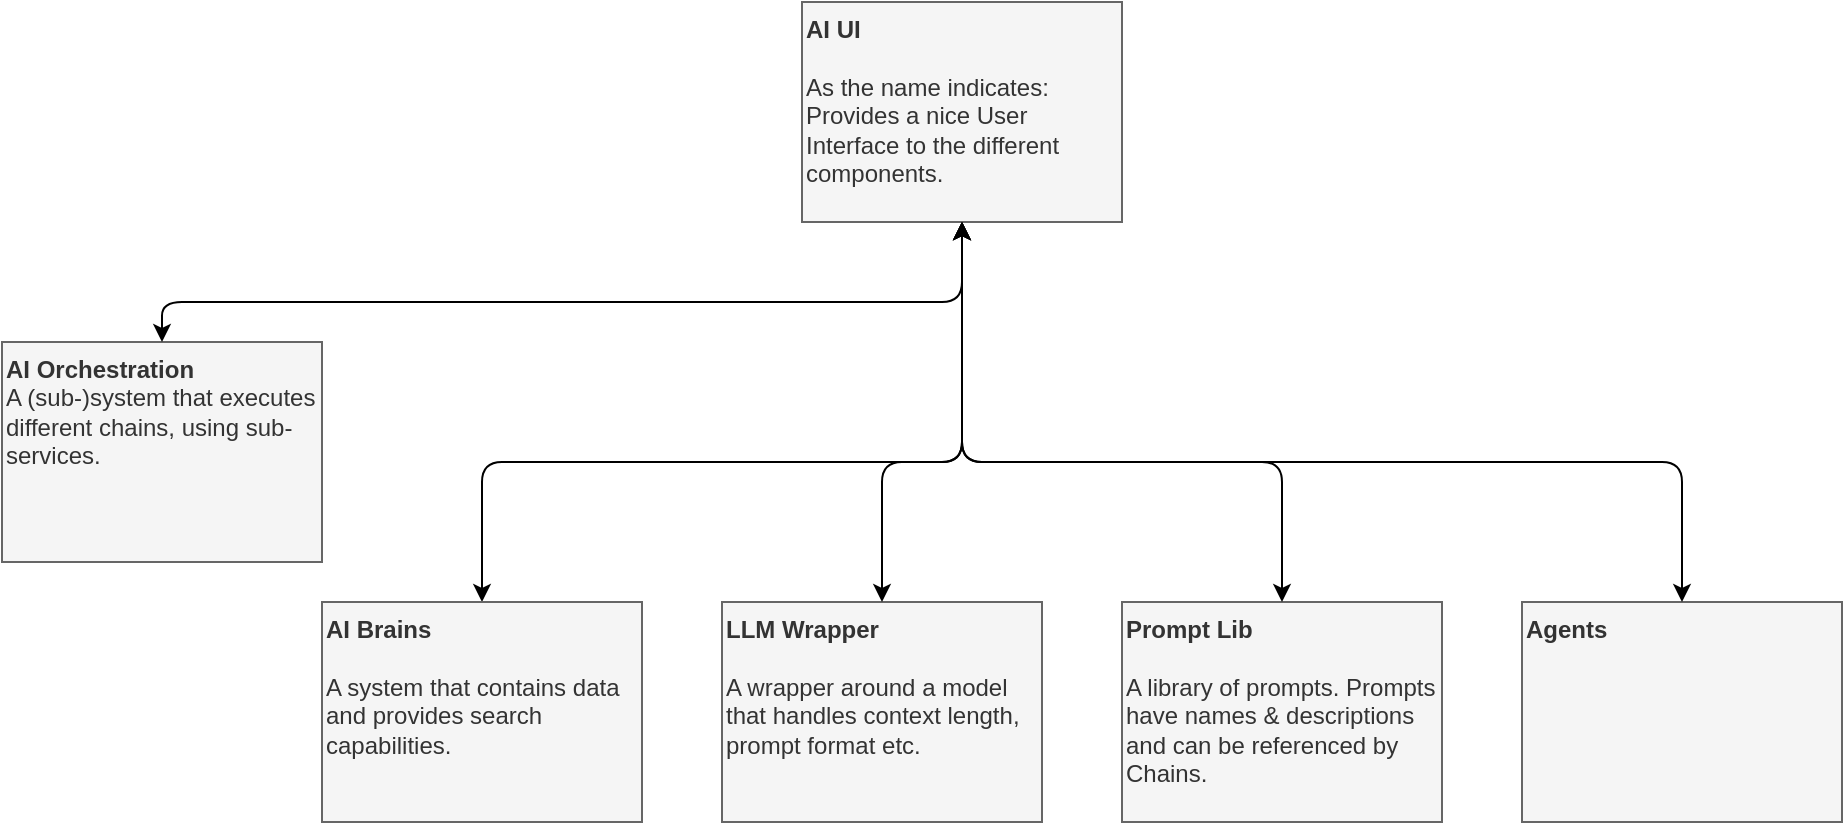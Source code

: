 <mxfile>
    <diagram id="zpGzf-oRHcjbW15I6Q2K" name="Page-1">
        <mxGraphModel dx="1695" dy="1593" grid="1" gridSize="10" guides="1" tooltips="1" connect="1" arrows="1" fold="1" page="0" pageScale="1" pageWidth="850" pageHeight="1100" math="0" shadow="0">
            <root>
                <mxCell id="0"/>
                <mxCell id="1" parent="0"/>
                <mxCell id="2" style="edgeStyle=orthogonalEdgeStyle;html=1;entryX=0.5;entryY=1;entryDx=0;entryDy=0;startArrow=classic;startFill=1;" parent="1" source="CE9EN9VTLjrJtfSJjfUC-5" target="CE9EN9VTLjrJtfSJjfUC-22" edge="1">
                    <mxGeometry relative="1" as="geometry">
                        <Array as="points">
                            <mxPoint x="-240" y="-410"/>
                            <mxPoint y="-410"/>
                        </Array>
                    </mxGeometry>
                </mxCell>
                <mxCell id="CE9EN9VTLjrJtfSJjfUC-5" value="&lt;div&gt;&lt;b&gt;AI Brains&lt;/b&gt;&lt;/div&gt;&lt;div&gt;&lt;br&gt;&lt;/div&gt;&lt;div&gt;A system that contains data and provides search capabilities.&lt;/div&gt;" style="rounded=0;whiteSpace=wrap;html=1;fillColor=#f5f5f5;strokeColor=#666666;align=left;verticalAlign=top;fontColor=#333333;" parent="1" vertex="1">
                    <mxGeometry x="-320" y="-340" width="160" height="110" as="geometry"/>
                </mxCell>
                <mxCell id="CE9EN9VTLjrJtfSJjfUC-9" value="&lt;div&gt;&lt;b&gt;LLM Wrapper&lt;/b&gt;&lt;/div&gt;&lt;div&gt;&lt;b&gt;&lt;br&gt;&lt;/b&gt;&lt;/div&gt;&lt;div&gt;A wrapper around a model that handles context length, prompt format etc.&lt;/div&gt;" style="rounded=0;whiteSpace=wrap;html=1;fillColor=#f5f5f5;strokeColor=#666666;align=left;verticalAlign=top;fontColor=#333333;" parent="1" vertex="1">
                    <mxGeometry x="-120" y="-340" width="160" height="110" as="geometry"/>
                </mxCell>
                <mxCell id="CE9EN9VTLjrJtfSJjfUC-17" value="&lt;div&gt;&lt;b&gt;AI Orchestration&lt;/b&gt;&lt;/div&gt;&lt;div&gt;A (sub-)system that executes different chains, using sub-services.&lt;/div&gt;" style="rounded=0;whiteSpace=wrap;html=1;fillColor=#f5f5f5;strokeColor=#666666;align=left;verticalAlign=top;fontColor=#333333;" parent="1" vertex="1">
                    <mxGeometry x="-480" y="-470" width="160" height="110" as="geometry"/>
                </mxCell>
                <mxCell id="CE9EN9VTLjrJtfSJjfUC-22" value="&lt;div&gt;&lt;b&gt;AI UI&lt;/b&gt;&lt;/div&gt;&lt;div&gt;&lt;br&gt;&lt;/div&gt;&lt;div&gt;As the name indicates: Provides a nice User Interface to the different components.&lt;/div&gt;" style="rounded=0;whiteSpace=wrap;html=1;fillColor=#f5f5f5;strokeColor=#666666;align=left;verticalAlign=top;fontColor=#333333;" parent="1" vertex="1">
                    <mxGeometry x="-80" y="-640" width="160" height="110" as="geometry"/>
                </mxCell>
                <mxCell id="00By0G_2dAAMdcYObaQ6-3" value="&lt;div&gt;&lt;b&gt;Prompt Lib&lt;/b&gt;&lt;/div&gt;&lt;div&gt;&lt;b&gt;&lt;br&gt;&lt;/b&gt;&lt;/div&gt;&lt;div&gt;A library of prompts. Prompts have names &amp;amp; descriptions and can be referenced by Chains.&lt;/div&gt;" style="rounded=0;whiteSpace=wrap;html=1;fillColor=#f5f5f5;strokeColor=#666666;align=left;verticalAlign=top;fontColor=#333333;" parent="1" vertex="1">
                    <mxGeometry x="80" y="-340" width="160" height="110" as="geometry"/>
                </mxCell>
                <mxCell id="ZuFVSwHULJ2QRQUlA8EJ-2" value="&lt;div&gt;&lt;b&gt;Agents&lt;/b&gt;&lt;/div&gt;&lt;div&gt;&lt;b&gt;&lt;br&gt;&lt;/b&gt;&lt;/div&gt;&lt;div&gt;&lt;br&gt;&lt;/div&gt;" style="rounded=0;whiteSpace=wrap;html=1;fillColor=#f5f5f5;strokeColor=#666666;align=left;verticalAlign=top;fontColor=#333333;" parent="1" vertex="1">
                    <mxGeometry x="280" y="-340" width="160" height="110" as="geometry"/>
                </mxCell>
                <mxCell id="3" style="edgeStyle=orthogonalEdgeStyle;html=1;entryX=0.5;entryY=1;entryDx=0;entryDy=0;exitX=0.5;exitY=0;exitDx=0;exitDy=0;startArrow=classic;startFill=1;" parent="1" source="CE9EN9VTLjrJtfSJjfUC-17" target="CE9EN9VTLjrJtfSJjfUC-22" edge="1">
                    <mxGeometry relative="1" as="geometry">
                        <mxPoint x="-229.923" y="-290" as="sourcePoint"/>
                        <mxPoint x="10" y="-480" as="targetPoint"/>
                        <Array as="points">
                            <mxPoint x="-400" y="-490"/>
                            <mxPoint y="-490"/>
                        </Array>
                    </mxGeometry>
                </mxCell>
                <mxCell id="4" style="edgeStyle=orthogonalEdgeStyle;html=1;exitX=0.5;exitY=0;exitDx=0;exitDy=0;entryX=0.5;entryY=1;entryDx=0;entryDy=0;startArrow=classic;startFill=1;" parent="1" source="CE9EN9VTLjrJtfSJjfUC-9" target="CE9EN9VTLjrJtfSJjfUC-22" edge="1">
                    <mxGeometry relative="1" as="geometry">
                        <mxPoint x="-390" y="-430" as="sourcePoint"/>
                        <mxPoint x="30" y="-470" as="targetPoint"/>
                        <Array as="points">
                            <mxPoint x="-40" y="-410"/>
                            <mxPoint y="-410"/>
                        </Array>
                    </mxGeometry>
                </mxCell>
                <mxCell id="5" style="edgeStyle=orthogonalEdgeStyle;html=1;exitX=0.5;exitY=0;exitDx=0;exitDy=0;entryX=0.5;entryY=1;entryDx=0;entryDy=0;startArrow=classic;startFill=1;" parent="1" source="00By0G_2dAAMdcYObaQ6-3" target="CE9EN9VTLjrJtfSJjfUC-22" edge="1">
                    <mxGeometry relative="1" as="geometry">
                        <mxPoint x="-30" y="-290" as="sourcePoint"/>
                        <mxPoint x="10" y="-480" as="targetPoint"/>
                        <Array as="points">
                            <mxPoint x="160" y="-410"/>
                            <mxPoint y="-410"/>
                        </Array>
                    </mxGeometry>
                </mxCell>
                <mxCell id="6" style="edgeStyle=orthogonalEdgeStyle;html=1;exitX=0.5;exitY=0;exitDx=0;exitDy=0;entryX=0.5;entryY=1;entryDx=0;entryDy=0;startArrow=classic;startFill=1;" parent="1" source="ZuFVSwHULJ2QRQUlA8EJ-2" target="CE9EN9VTLjrJtfSJjfUC-22" edge="1">
                    <mxGeometry relative="1" as="geometry">
                        <mxPoint x="-30" y="-290" as="sourcePoint"/>
                        <mxPoint x="10" y="-480" as="targetPoint"/>
                        <Array as="points">
                            <mxPoint x="360" y="-410"/>
                            <mxPoint y="-410"/>
                        </Array>
                    </mxGeometry>
                </mxCell>
            </root>
        </mxGraphModel>
    </diagram>
</mxfile>